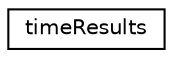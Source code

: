 digraph "Graphical Class Hierarchy"
{
  edge [fontname="Helvetica",fontsize="10",labelfontname="Helvetica",labelfontsize="10"];
  node [fontname="Helvetica",fontsize="10",shape=record];
  rankdir="LR";
  Node0 [label="timeResults",height=0.2,width=0.4,color="black", fillcolor="white", style="filled",URL="$structtimeResults.html"];
}
